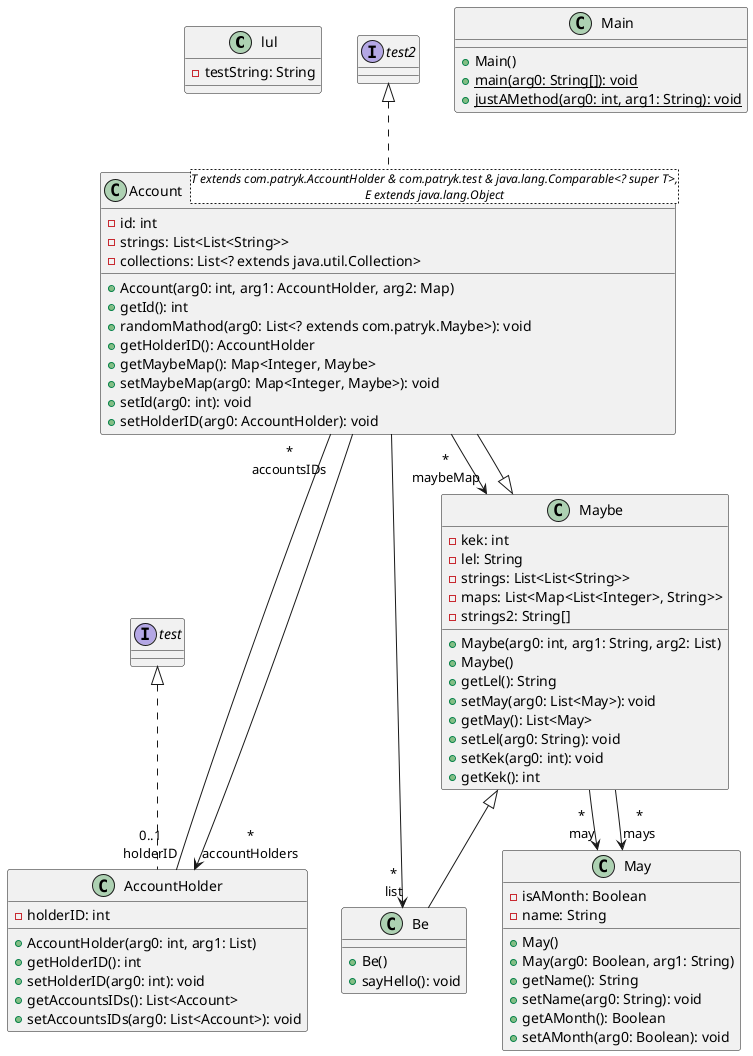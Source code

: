 @startuml
class lul {
- testString: String

}
class Account<T extends com.patryk.AccountHolder & com.patryk.test & java.lang.Comparable<? super T>,\nE extends java.lang.Object> extends Maybe implements test2 {
- id: int
- strings: List<List<String>>
- collections: List<? extends java.util.Collection>
+ Account(arg0: int, arg1: AccountHolder, arg2: Map)
+ getId(): int
+ randomMathod(arg0: List<? extends com.patryk.Maybe>): void
+ getHolderID(): AccountHolder
+ getMaybeMap(): Map<Integer, Maybe>
+ setMaybeMap(arg0: Map<Integer, Maybe>): void
+ setId(arg0: int): void
+ setHolderID(arg0: AccountHolder): void
}
class AccountHolder implements test {
- holderID: int
+ AccountHolder(arg0: int, arg1: List)
+ getHolderID(): int
+ setHolderID(arg0: int): void
+ getAccountsIDs(): List<Account>
+ setAccountsIDs(arg0: List<Account>): void
}
class Be extends Maybe {

+ Be()
+ sayHello(): void
}
class Main {

+ Main()
+ {STATIC} main(arg0: String[]): void
+ {STATIC} justAMethod(arg0: int, arg1: String): void
}
class May {
- isAMonth: Boolean
- name: String
+ May()
+ May(arg0: Boolean, arg1: String)
+ getName(): String
+ setName(arg0: String): void
+ getAMonth(): Boolean
+ setAMonth(arg0: Boolean): void
}
class Maybe {
- kek: int
- lel: String
- strings: List<List<String>>
- maps: List<Map<List<Integer>, String>>
- strings2: String[]
+ Maybe(arg0: int, arg1: String, arg2: List)
+ Maybe()
+ getLel(): String
+ setMay(arg0: List<May>): void
+ getMay(): List<May>
+ setLel(arg0: String): void
+ setKek(arg0: int): void
+ getKek(): int
}
interface test {


}
interface test2 {


}
Account "*\naccountsIDs" --- "0..1\nholderID" AccountHolder
Account --> "*\naccountHolders" AccountHolder
Account --> "*\nmaybeMap" Maybe
Account --> "*\nlist" Be
Maybe --> "*\nmay" May
Maybe --> "*\nmays" May

@enduml
